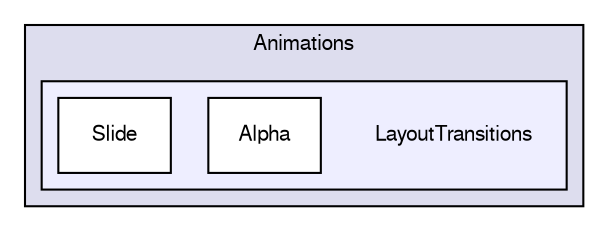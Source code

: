 digraph "LayoutTransitions" {
  compound=true
  node [ fontsize="10", fontname="FreeSans"];
  edge [ labelfontsize="10", labelfontname="FreeSans"];
  subgraph clusterdir_1c35481fbd84a0fe05ee7be75cb190cb {
    graph [ bgcolor="#ddddee", pencolor="black", label="Animations" fontname="FreeSans", fontsize="10", URL="dir_1c35481fbd84a0fe05ee7be75cb190cb.html"]
  subgraph clusterdir_4a8f13b57e5491278545ebbf4732e03c {
    graph [ bgcolor="#eeeeff", pencolor="black", label="" URL="dir_4a8f13b57e5491278545ebbf4732e03c.html"];
    dir_4a8f13b57e5491278545ebbf4732e03c [shape=plaintext label="LayoutTransitions"];
    dir_043015cedb136a1449a82cf834e0b918 [shape=box label="Alpha" color="black" fillcolor="white" style="filled" URL="dir_043015cedb136a1449a82cf834e0b918.html"];
    dir_d854423f536a7b40ddc067fa1e9bf25e [shape=box label="Slide" color="black" fillcolor="white" style="filled" URL="dir_d854423f536a7b40ddc067fa1e9bf25e.html"];
  }
  }
}

